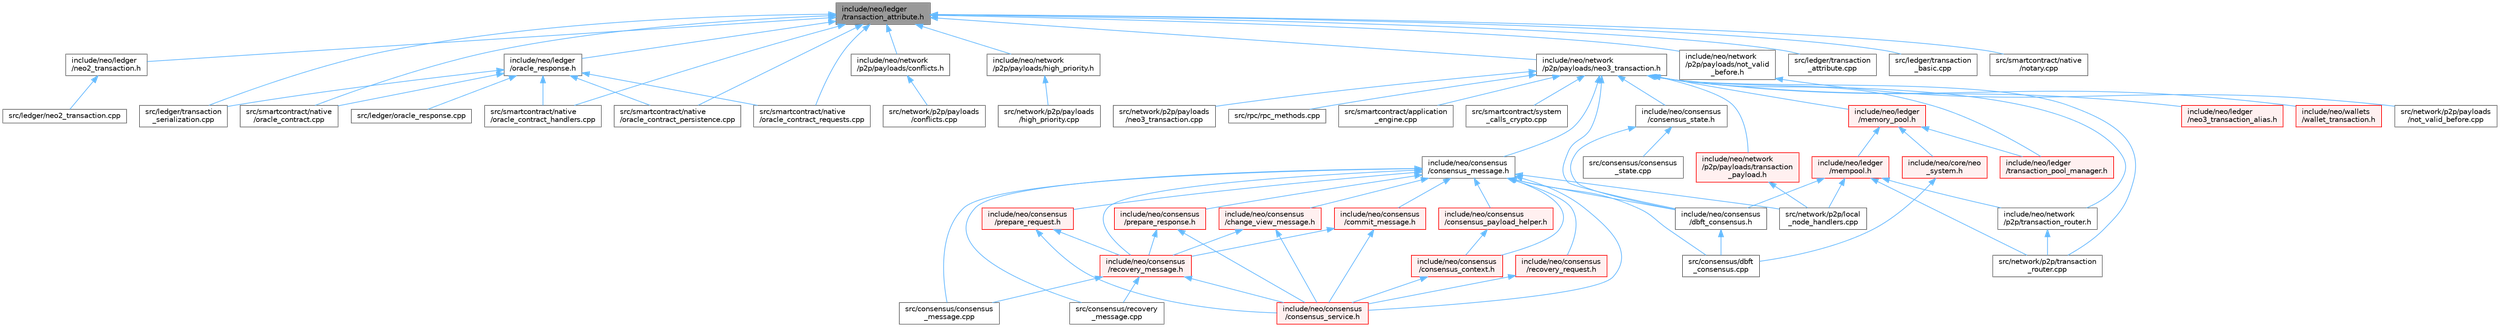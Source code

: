 digraph "include/neo/ledger/transaction_attribute.h"
{
 // LATEX_PDF_SIZE
  bgcolor="transparent";
  edge [fontname=Helvetica,fontsize=10,labelfontname=Helvetica,labelfontsize=10];
  node [fontname=Helvetica,fontsize=10,shape=box,height=0.2,width=0.4];
  Node1 [id="Node000001",label="include/neo/ledger\l/transaction_attribute.h",height=0.2,width=0.4,color="gray40", fillcolor="grey60", style="filled", fontcolor="black",tooltip=" "];
  Node1 -> Node2 [id="edge1_Node000001_Node000002",dir="back",color="steelblue1",style="solid",tooltip=" "];
  Node2 [id="Node000002",label="include/neo/ledger\l/neo2_transaction.h",height=0.2,width=0.4,color="grey40", fillcolor="white", style="filled",URL="$neo2__transaction_8h.html",tooltip=" "];
  Node2 -> Node3 [id="edge2_Node000002_Node000003",dir="back",color="steelblue1",style="solid",tooltip=" "];
  Node3 [id="Node000003",label="src/ledger/neo2_transaction.cpp",height=0.2,width=0.4,color="grey40", fillcolor="white", style="filled",URL="$neo2__transaction_8cpp.html",tooltip=" "];
  Node1 -> Node4 [id="edge3_Node000001_Node000004",dir="back",color="steelblue1",style="solid",tooltip=" "];
  Node4 [id="Node000004",label="include/neo/ledger\l/oracle_response.h",height=0.2,width=0.4,color="grey40", fillcolor="white", style="filled",URL="$ledger_2oracle__response_8h.html",tooltip=" "];
  Node4 -> Node5 [id="edge4_Node000004_Node000005",dir="back",color="steelblue1",style="solid",tooltip=" "];
  Node5 [id="Node000005",label="src/ledger/oracle_response.cpp",height=0.2,width=0.4,color="grey40", fillcolor="white", style="filled",URL="$ledger_2oracle__response_8cpp.html",tooltip=" "];
  Node4 -> Node6 [id="edge5_Node000004_Node000006",dir="back",color="steelblue1",style="solid",tooltip=" "];
  Node6 [id="Node000006",label="src/ledger/transaction\l_serialization.cpp",height=0.2,width=0.4,color="grey40", fillcolor="white", style="filled",URL="$transaction__serialization_8cpp.html",tooltip=" "];
  Node4 -> Node7 [id="edge6_Node000004_Node000007",dir="back",color="steelblue1",style="solid",tooltip=" "];
  Node7 [id="Node000007",label="src/smartcontract/native\l/oracle_contract.cpp",height=0.2,width=0.4,color="grey40", fillcolor="white", style="filled",URL="$oracle__contract_8cpp.html",tooltip=" "];
  Node4 -> Node8 [id="edge7_Node000004_Node000008",dir="back",color="steelblue1",style="solid",tooltip=" "];
  Node8 [id="Node000008",label="src/smartcontract/native\l/oracle_contract_handlers.cpp",height=0.2,width=0.4,color="grey40", fillcolor="white", style="filled",URL="$oracle__contract__handlers_8cpp.html",tooltip=" "];
  Node4 -> Node9 [id="edge8_Node000004_Node000009",dir="back",color="steelblue1",style="solid",tooltip=" "];
  Node9 [id="Node000009",label="src/smartcontract/native\l/oracle_contract_persistence.cpp",height=0.2,width=0.4,color="grey40", fillcolor="white", style="filled",URL="$oracle__contract__persistence_8cpp.html",tooltip=" "];
  Node4 -> Node10 [id="edge9_Node000004_Node000010",dir="back",color="steelblue1",style="solid",tooltip=" "];
  Node10 [id="Node000010",label="src/smartcontract/native\l/oracle_contract_requests.cpp",height=0.2,width=0.4,color="grey40", fillcolor="white", style="filled",URL="$oracle__contract__requests_8cpp.html",tooltip=" "];
  Node1 -> Node11 [id="edge10_Node000001_Node000011",dir="back",color="steelblue1",style="solid",tooltip=" "];
  Node11 [id="Node000011",label="include/neo/network\l/p2p/payloads/conflicts.h",height=0.2,width=0.4,color="grey40", fillcolor="white", style="filled",URL="$conflicts_8h.html",tooltip=" "];
  Node11 -> Node12 [id="edge11_Node000011_Node000012",dir="back",color="steelblue1",style="solid",tooltip=" "];
  Node12 [id="Node000012",label="src/network/p2p/payloads\l/conflicts.cpp",height=0.2,width=0.4,color="grey40", fillcolor="white", style="filled",URL="$conflicts_8cpp.html",tooltip=" "];
  Node1 -> Node13 [id="edge12_Node000001_Node000013",dir="back",color="steelblue1",style="solid",tooltip=" "];
  Node13 [id="Node000013",label="include/neo/network\l/p2p/payloads/high_priority.h",height=0.2,width=0.4,color="grey40", fillcolor="white", style="filled",URL="$high__priority_8h.html",tooltip=" "];
  Node13 -> Node14 [id="edge13_Node000013_Node000014",dir="back",color="steelblue1",style="solid",tooltip=" "];
  Node14 [id="Node000014",label="src/network/p2p/payloads\l/high_priority.cpp",height=0.2,width=0.4,color="grey40", fillcolor="white", style="filled",URL="$high__priority_8cpp.html",tooltip=" "];
  Node1 -> Node15 [id="edge14_Node000001_Node000015",dir="back",color="steelblue1",style="solid",tooltip=" "];
  Node15 [id="Node000015",label="include/neo/network\l/p2p/payloads/neo3_transaction.h",height=0.2,width=0.4,color="grey40", fillcolor="white", style="filled",URL="$neo3__transaction_8h.html",tooltip=" "];
  Node15 -> Node16 [id="edge15_Node000015_Node000016",dir="back",color="steelblue1",style="solid",tooltip=" "];
  Node16 [id="Node000016",label="include/neo/consensus\l/consensus_message.h",height=0.2,width=0.4,color="grey40", fillcolor="white", style="filled",URL="$consensus__message_8h.html",tooltip=" "];
  Node16 -> Node17 [id="edge16_Node000016_Node000017",dir="back",color="steelblue1",style="solid",tooltip=" "];
  Node17 [id="Node000017",label="include/neo/consensus\l/change_view_message.h",height=0.2,width=0.4,color="red", fillcolor="#FFF0F0", style="filled",URL="$change__view__message_8h.html",tooltip=" "];
  Node17 -> Node18 [id="edge17_Node000017_Node000018",dir="back",color="steelblue1",style="solid",tooltip=" "];
  Node18 [id="Node000018",label="include/neo/consensus\l/consensus_service.h",height=0.2,width=0.4,color="red", fillcolor="#FFF0F0", style="filled",URL="$consensus__service_8h.html",tooltip=" "];
  Node17 -> Node32 [id="edge18_Node000017_Node000032",dir="back",color="steelblue1",style="solid",tooltip=" "];
  Node32 [id="Node000032",label="include/neo/consensus\l/recovery_message.h",height=0.2,width=0.4,color="red", fillcolor="#FFF0F0", style="filled",URL="$recovery__message_8h.html",tooltip=" "];
  Node32 -> Node18 [id="edge19_Node000032_Node000018",dir="back",color="steelblue1",style="solid",tooltip=" "];
  Node32 -> Node34 [id="edge20_Node000032_Node000034",dir="back",color="steelblue1",style="solid",tooltip=" "];
  Node34 [id="Node000034",label="src/consensus/consensus\l_message.cpp",height=0.2,width=0.4,color="grey40", fillcolor="white", style="filled",URL="$consensus__message_8cpp.html",tooltip=" "];
  Node32 -> Node35 [id="edge21_Node000032_Node000035",dir="back",color="steelblue1",style="solid",tooltip=" "];
  Node35 [id="Node000035",label="src/consensus/recovery\l_message.cpp",height=0.2,width=0.4,color="grey40", fillcolor="white", style="filled",URL="$recovery__message_8cpp.html",tooltip=" "];
  Node16 -> Node39 [id="edge22_Node000016_Node000039",dir="back",color="steelblue1",style="solid",tooltip=" "];
  Node39 [id="Node000039",label="include/neo/consensus\l/commit_message.h",height=0.2,width=0.4,color="red", fillcolor="#FFF0F0", style="filled",URL="$commit__message_8h.html",tooltip=" "];
  Node39 -> Node18 [id="edge23_Node000039_Node000018",dir="back",color="steelblue1",style="solid",tooltip=" "];
  Node39 -> Node32 [id="edge24_Node000039_Node000032",dir="back",color="steelblue1",style="solid",tooltip=" "];
  Node16 -> Node42 [id="edge25_Node000016_Node000042",dir="back",color="steelblue1",style="solid",tooltip=" "];
  Node42 [id="Node000042",label="include/neo/consensus\l/consensus_context.h",height=0.2,width=0.4,color="red", fillcolor="#FFF0F0", style="filled",URL="$consensus__context_8h.html",tooltip=" "];
  Node42 -> Node18 [id="edge26_Node000042_Node000018",dir="back",color="steelblue1",style="solid",tooltip=" "];
  Node16 -> Node43 [id="edge27_Node000016_Node000043",dir="back",color="steelblue1",style="solid",tooltip=" "];
  Node43 [id="Node000043",label="include/neo/consensus\l/consensus_payload_helper.h",height=0.2,width=0.4,color="red", fillcolor="#FFF0F0", style="filled",URL="$consensus__payload__helper_8h.html",tooltip=" "];
  Node43 -> Node42 [id="edge28_Node000043_Node000042",dir="back",color="steelblue1",style="solid",tooltip=" "];
  Node16 -> Node18 [id="edge29_Node000016_Node000018",dir="back",color="steelblue1",style="solid",tooltip=" "];
  Node16 -> Node45 [id="edge30_Node000016_Node000045",dir="back",color="steelblue1",style="solid",tooltip=" "];
  Node45 [id="Node000045",label="include/neo/consensus\l/dbft_consensus.h",height=0.2,width=0.4,color="grey40", fillcolor="white", style="filled",URL="$dbft__consensus_8h.html",tooltip=" "];
  Node45 -> Node46 [id="edge31_Node000045_Node000046",dir="back",color="steelblue1",style="solid",tooltip=" "];
  Node46 [id="Node000046",label="src/consensus/dbft\l_consensus.cpp",height=0.2,width=0.4,color="grey40", fillcolor="white", style="filled",URL="$dbft__consensus_8cpp.html",tooltip=" "];
  Node16 -> Node47 [id="edge32_Node000016_Node000047",dir="back",color="steelblue1",style="solid",tooltip=" "];
  Node47 [id="Node000047",label="include/neo/consensus\l/prepare_request.h",height=0.2,width=0.4,color="red", fillcolor="#FFF0F0", style="filled",URL="$prepare__request_8h.html",tooltip=" "];
  Node47 -> Node18 [id="edge33_Node000047_Node000018",dir="back",color="steelblue1",style="solid",tooltip=" "];
  Node47 -> Node32 [id="edge34_Node000047_Node000032",dir="back",color="steelblue1",style="solid",tooltip=" "];
  Node16 -> Node49 [id="edge35_Node000016_Node000049",dir="back",color="steelblue1",style="solid",tooltip=" "];
  Node49 [id="Node000049",label="include/neo/consensus\l/prepare_response.h",height=0.2,width=0.4,color="red", fillcolor="#FFF0F0", style="filled",URL="$prepare__response_8h.html",tooltip=" "];
  Node49 -> Node18 [id="edge36_Node000049_Node000018",dir="back",color="steelblue1",style="solid",tooltip=" "];
  Node49 -> Node32 [id="edge37_Node000049_Node000032",dir="back",color="steelblue1",style="solid",tooltip=" "];
  Node16 -> Node32 [id="edge38_Node000016_Node000032",dir="back",color="steelblue1",style="solid",tooltip=" "];
  Node16 -> Node51 [id="edge39_Node000016_Node000051",dir="back",color="steelblue1",style="solid",tooltip=" "];
  Node51 [id="Node000051",label="include/neo/consensus\l/recovery_request.h",height=0.2,width=0.4,color="red", fillcolor="#FFF0F0", style="filled",URL="$recovery__request_8h.html",tooltip=" "];
  Node51 -> Node18 [id="edge40_Node000051_Node000018",dir="back",color="steelblue1",style="solid",tooltip=" "];
  Node16 -> Node34 [id="edge41_Node000016_Node000034",dir="back",color="steelblue1",style="solid",tooltip=" "];
  Node16 -> Node46 [id="edge42_Node000016_Node000046",dir="back",color="steelblue1",style="solid",tooltip=" "];
  Node16 -> Node35 [id="edge43_Node000016_Node000035",dir="back",color="steelblue1",style="solid",tooltip=" "];
  Node16 -> Node53 [id="edge44_Node000016_Node000053",dir="back",color="steelblue1",style="solid",tooltip=" "];
  Node53 [id="Node000053",label="src/network/p2p/local\l_node_handlers.cpp",height=0.2,width=0.4,color="grey40", fillcolor="white", style="filled",URL="$local__node__handlers_8cpp.html",tooltip=" "];
  Node15 -> Node54 [id="edge45_Node000015_Node000054",dir="back",color="steelblue1",style="solid",tooltip=" "];
  Node54 [id="Node000054",label="include/neo/consensus\l/consensus_state.h",height=0.2,width=0.4,color="grey40", fillcolor="white", style="filled",URL="$consensus__state_8h.html",tooltip=" "];
  Node54 -> Node45 [id="edge46_Node000054_Node000045",dir="back",color="steelblue1",style="solid",tooltip=" "];
  Node54 -> Node55 [id="edge47_Node000054_Node000055",dir="back",color="steelblue1",style="solid",tooltip=" "];
  Node55 [id="Node000055",label="src/consensus/consensus\l_state.cpp",height=0.2,width=0.4,color="grey40", fillcolor="white", style="filled",URL="$consensus__state_8cpp.html",tooltip=" "];
  Node15 -> Node45 [id="edge48_Node000015_Node000045",dir="back",color="steelblue1",style="solid",tooltip=" "];
  Node15 -> Node56 [id="edge49_Node000015_Node000056",dir="back",color="steelblue1",style="solid",tooltip=" "];
  Node56 [id="Node000056",label="include/neo/ledger\l/memory_pool.h",height=0.2,width=0.4,color="red", fillcolor="#FFF0F0", style="filled",URL="$ledger_2memory__pool_8h.html",tooltip=" "];
  Node56 -> Node57 [id="edge50_Node000056_Node000057",dir="back",color="steelblue1",style="solid",tooltip=" "];
  Node57 [id="Node000057",label="include/neo/core/neo\l_system.h",height=0.2,width=0.4,color="red", fillcolor="#FFF0F0", style="filled",URL="$core_2neo__system_8h.html",tooltip=" "];
  Node57 -> Node46 [id="edge51_Node000057_Node000046",dir="back",color="steelblue1",style="solid",tooltip=" "];
  Node56 -> Node66 [id="edge52_Node000056_Node000066",dir="back",color="steelblue1",style="solid",tooltip=" "];
  Node66 [id="Node000066",label="include/neo/ledger\l/mempool.h",height=0.2,width=0.4,color="red", fillcolor="#FFF0F0", style="filled",URL="$mempool_8h.html",tooltip=" "];
  Node66 -> Node45 [id="edge53_Node000066_Node000045",dir="back",color="steelblue1",style="solid",tooltip=" "];
  Node66 -> Node69 [id="edge54_Node000066_Node000069",dir="back",color="steelblue1",style="solid",tooltip=" "];
  Node69 [id="Node000069",label="include/neo/network\l/p2p/transaction_router.h",height=0.2,width=0.4,color="grey40", fillcolor="white", style="filled",URL="$transaction__router_8h.html",tooltip=" "];
  Node69 -> Node70 [id="edge55_Node000069_Node000070",dir="back",color="steelblue1",style="solid",tooltip=" "];
  Node70 [id="Node000070",label="src/network/p2p/transaction\l_router.cpp",height=0.2,width=0.4,color="grey40", fillcolor="white", style="filled",URL="$transaction__router_8cpp.html",tooltip=" "];
  Node66 -> Node53 [id="edge56_Node000066_Node000053",dir="back",color="steelblue1",style="solid",tooltip=" "];
  Node66 -> Node70 [id="edge57_Node000066_Node000070",dir="back",color="steelblue1",style="solid",tooltip=" "];
  Node56 -> Node126 [id="edge58_Node000056_Node000126",dir="back",color="steelblue1",style="solid",tooltip=" "];
  Node126 [id="Node000126",label="include/neo/ledger\l/transaction_pool_manager.h",height=0.2,width=0.4,color="red", fillcolor="#FFF0F0", style="filled",URL="$transaction__pool__manager_8h.html",tooltip=" "];
  Node15 -> Node144 [id="edge59_Node000015_Node000144",dir="back",color="steelblue1",style="solid",tooltip=" "];
  Node144 [id="Node000144",label="include/neo/ledger\l/neo3_transaction_alias.h",height=0.2,width=0.4,color="red", fillcolor="#FFF0F0", style="filled",URL="$neo3__transaction__alias_8h.html",tooltip=" "];
  Node15 -> Node126 [id="edge60_Node000015_Node000126",dir="back",color="steelblue1",style="solid",tooltip=" "];
  Node15 -> Node222 [id="edge61_Node000015_Node000222",dir="back",color="steelblue1",style="solid",tooltip=" "];
  Node222 [id="Node000222",label="include/neo/network\l/p2p/payloads/transaction\l_payload.h",height=0.2,width=0.4,color="red", fillcolor="#FFF0F0", style="filled",URL="$transaction__payload_8h.html",tooltip=" "];
  Node222 -> Node53 [id="edge62_Node000222_Node000053",dir="back",color="steelblue1",style="solid",tooltip=" "];
  Node15 -> Node69 [id="edge63_Node000015_Node000069",dir="back",color="steelblue1",style="solid",tooltip=" "];
  Node15 -> Node225 [id="edge64_Node000015_Node000225",dir="back",color="steelblue1",style="solid",tooltip=" "];
  Node225 [id="Node000225",label="include/neo/wallets\l/wallet_transaction.h",height=0.2,width=0.4,color="red", fillcolor="#FFF0F0", style="filled",URL="$wallet__transaction_8h.html",tooltip=" "];
  Node15 -> Node227 [id="edge65_Node000015_Node000227",dir="back",color="steelblue1",style="solid",tooltip=" "];
  Node227 [id="Node000227",label="src/network/p2p/payloads\l/neo3_transaction.cpp",height=0.2,width=0.4,color="grey40", fillcolor="white", style="filled",URL="$neo3__transaction_8cpp.html",tooltip=" "];
  Node15 -> Node70 [id="edge66_Node000015_Node000070",dir="back",color="steelblue1",style="solid",tooltip=" "];
  Node15 -> Node113 [id="edge67_Node000015_Node000113",dir="back",color="steelblue1",style="solid",tooltip=" "];
  Node113 [id="Node000113",label="src/rpc/rpc_methods.cpp",height=0.2,width=0.4,color="grey40", fillcolor="white", style="filled",URL="$rpc__methods_8cpp.html",tooltip=" "];
  Node15 -> Node178 [id="edge68_Node000015_Node000178",dir="back",color="steelblue1",style="solid",tooltip=" "];
  Node178 [id="Node000178",label="src/smartcontract/application\l_engine.cpp",height=0.2,width=0.4,color="grey40", fillcolor="white", style="filled",URL="$application__engine_8cpp.html",tooltip=" "];
  Node15 -> Node171 [id="edge69_Node000015_Node000171",dir="back",color="steelblue1",style="solid",tooltip=" "];
  Node171 [id="Node000171",label="src/smartcontract/system\l_calls_crypto.cpp",height=0.2,width=0.4,color="grey40", fillcolor="white", style="filled",URL="$system__calls__crypto_8cpp.html",tooltip=" "];
  Node1 -> Node228 [id="edge70_Node000001_Node000228",dir="back",color="steelblue1",style="solid",tooltip=" "];
  Node228 [id="Node000228",label="include/neo/network\l/p2p/payloads/not_valid\l_before.h",height=0.2,width=0.4,color="grey40", fillcolor="white", style="filled",URL="$not__valid__before_8h.html",tooltip=" "];
  Node228 -> Node229 [id="edge71_Node000228_Node000229",dir="back",color="steelblue1",style="solid",tooltip=" "];
  Node229 [id="Node000229",label="src/network/p2p/payloads\l/not_valid_before.cpp",height=0.2,width=0.4,color="grey40", fillcolor="white", style="filled",URL="$not__valid__before_8cpp.html",tooltip=" "];
  Node1 -> Node230 [id="edge72_Node000001_Node000230",dir="back",color="steelblue1",style="solid",tooltip=" "];
  Node230 [id="Node000230",label="src/ledger/transaction\l_attribute.cpp",height=0.2,width=0.4,color="grey40", fillcolor="white", style="filled",URL="$transaction__attribute_8cpp.html",tooltip=" "];
  Node1 -> Node220 [id="edge73_Node000001_Node000220",dir="back",color="steelblue1",style="solid",tooltip=" "];
  Node220 [id="Node000220",label="src/ledger/transaction\l_basic.cpp",height=0.2,width=0.4,color="grey40", fillcolor="white", style="filled",URL="$transaction__basic_8cpp.html",tooltip=" "];
  Node1 -> Node6 [id="edge74_Node000001_Node000006",dir="back",color="steelblue1",style="solid",tooltip=" "];
  Node1 -> Node199 [id="edge75_Node000001_Node000199",dir="back",color="steelblue1",style="solid",tooltip=" "];
  Node199 [id="Node000199",label="src/smartcontract/native\l/notary.cpp",height=0.2,width=0.4,color="grey40", fillcolor="white", style="filled",URL="$notary_8cpp.html",tooltip=" "];
  Node1 -> Node7 [id="edge76_Node000001_Node000007",dir="back",color="steelblue1",style="solid",tooltip=" "];
  Node1 -> Node8 [id="edge77_Node000001_Node000008",dir="back",color="steelblue1",style="solid",tooltip=" "];
  Node1 -> Node9 [id="edge78_Node000001_Node000009",dir="back",color="steelblue1",style="solid",tooltip=" "];
  Node1 -> Node10 [id="edge79_Node000001_Node000010",dir="back",color="steelblue1",style="solid",tooltip=" "];
}

